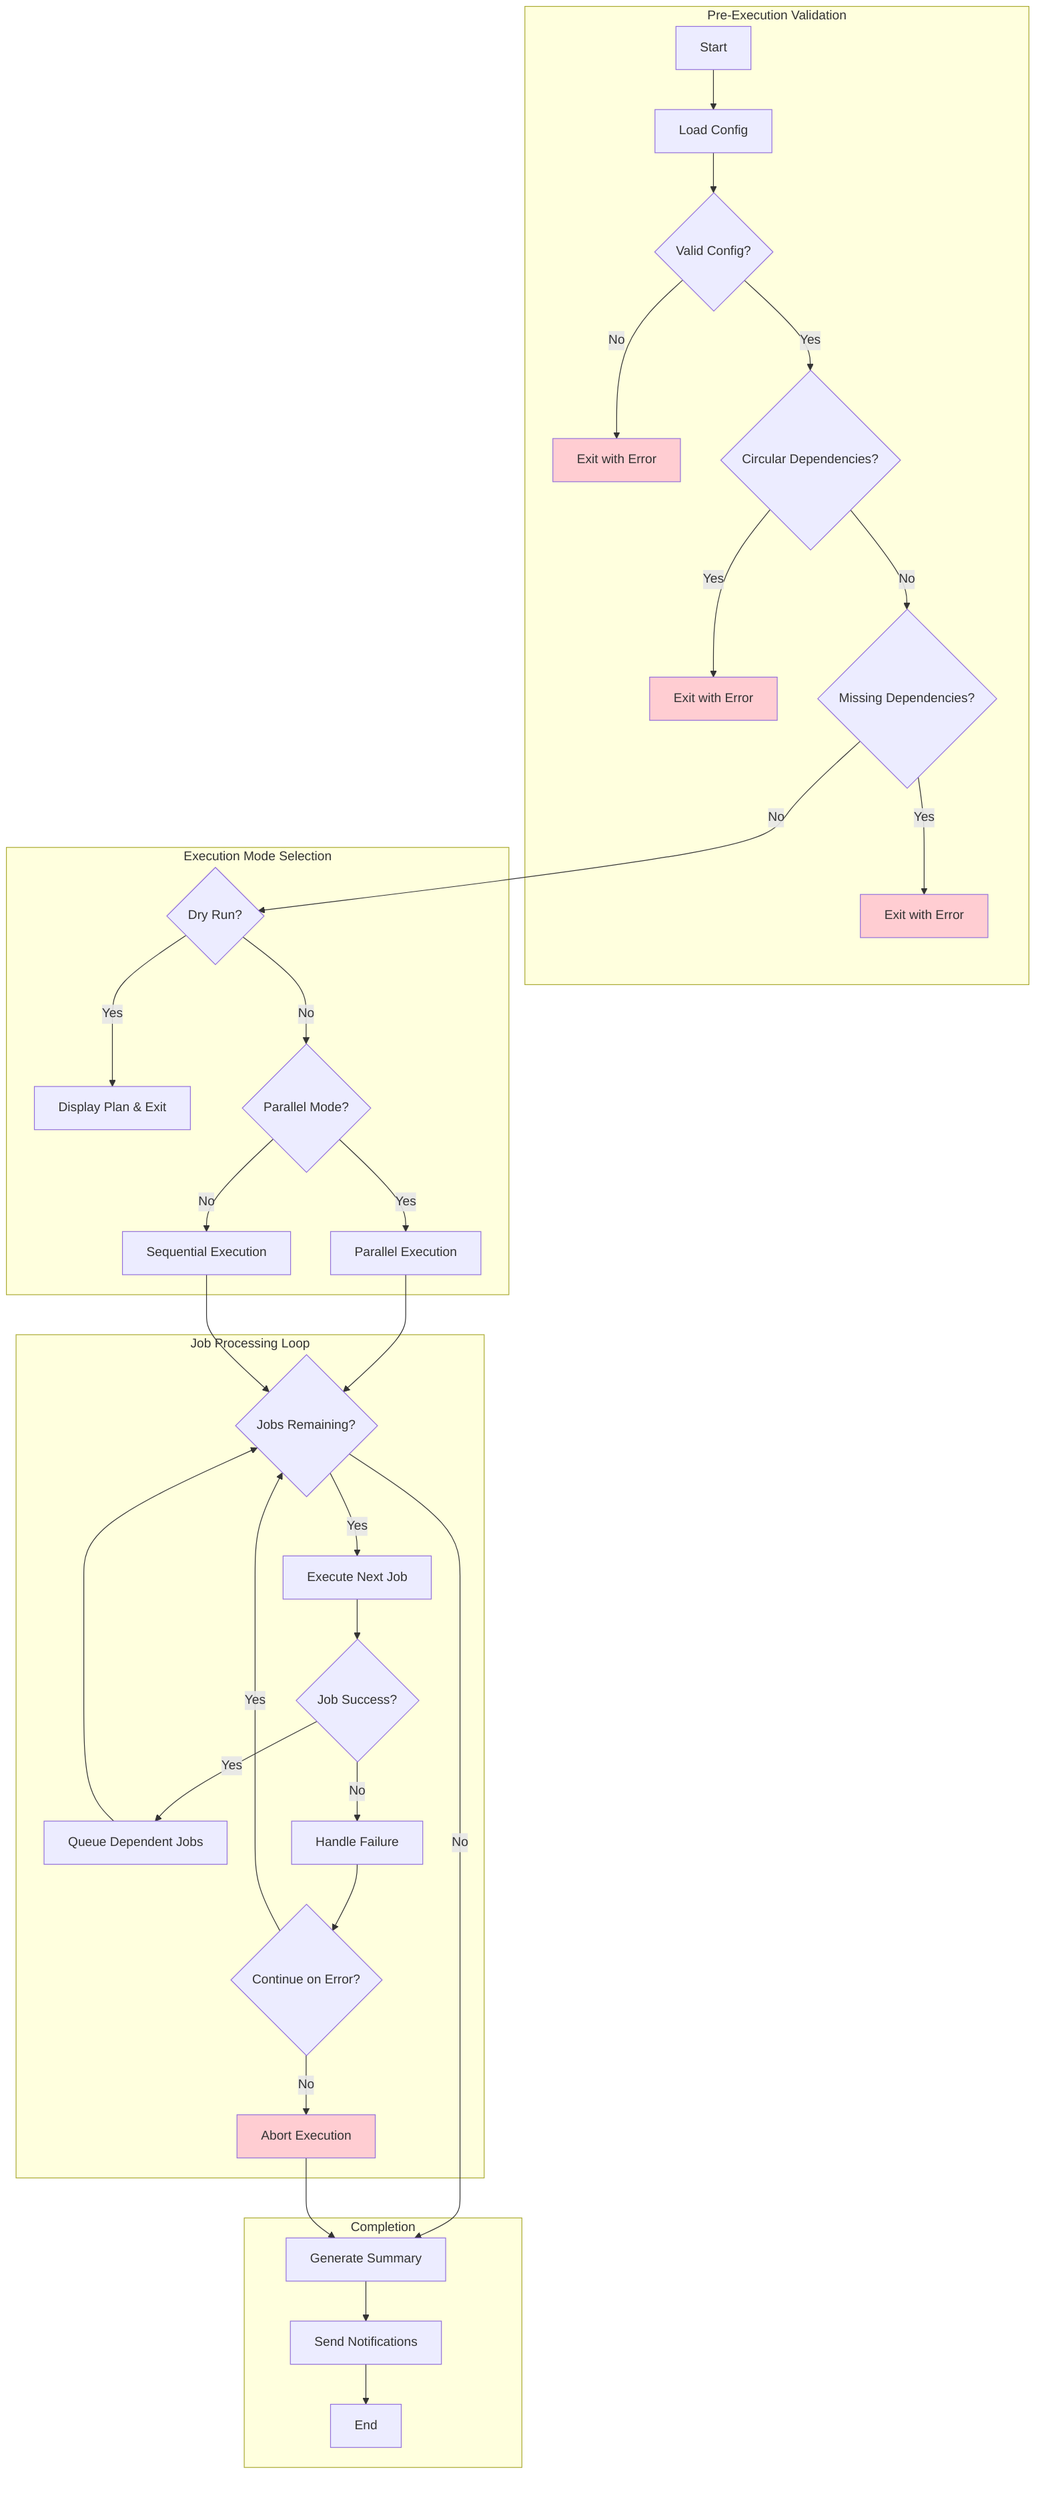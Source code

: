 graph TD
    subgraph "Pre-Execution Validation"
        A[Start] --> B[Load Config]
        B --> C{Valid Config?}
        C -->|No| D[Exit with Error]
        C -->|Yes| E{Circular Dependencies?}
        E -->|Yes| F[Exit with Error]
        E -->|No| G{Missing Dependencies?}
        G -->|Yes| H[Exit with Error]
    end
    
    subgraph "Execution Mode Selection"
        G -->|No| I{Dry Run?}
        I -->|Yes| J[Display Plan & Exit]
        I -->|No| K{Parallel Mode?}
        K -->|Yes| L[Parallel Execution]
        K -->|No| M[Sequential Execution]
    end
    
    subgraph "Job Processing Loop"
        L --> N{Jobs Remaining?}
        M --> N
        N -->|Yes| O[Execute Next Job]
        O --> P{Job Success?}
        P -->|Yes| Q[Queue Dependent Jobs]
        P -->|No| R[Handle Failure]
        Q --> N
        R --> S{Continue on Error?}
        S -->|Yes| N
        S -->|No| T[Abort Execution]
    end
    
    subgraph "Completion"
        N -->|No| U[Generate Summary]
        T --> U
        U --> V[Send Notifications]
        V --> W[End]
    end
    
    style D fill:#ffcdd2
    style F fill:#ffcdd2
    style H fill:#ffcdd2
    style T fill:#ffcdd2